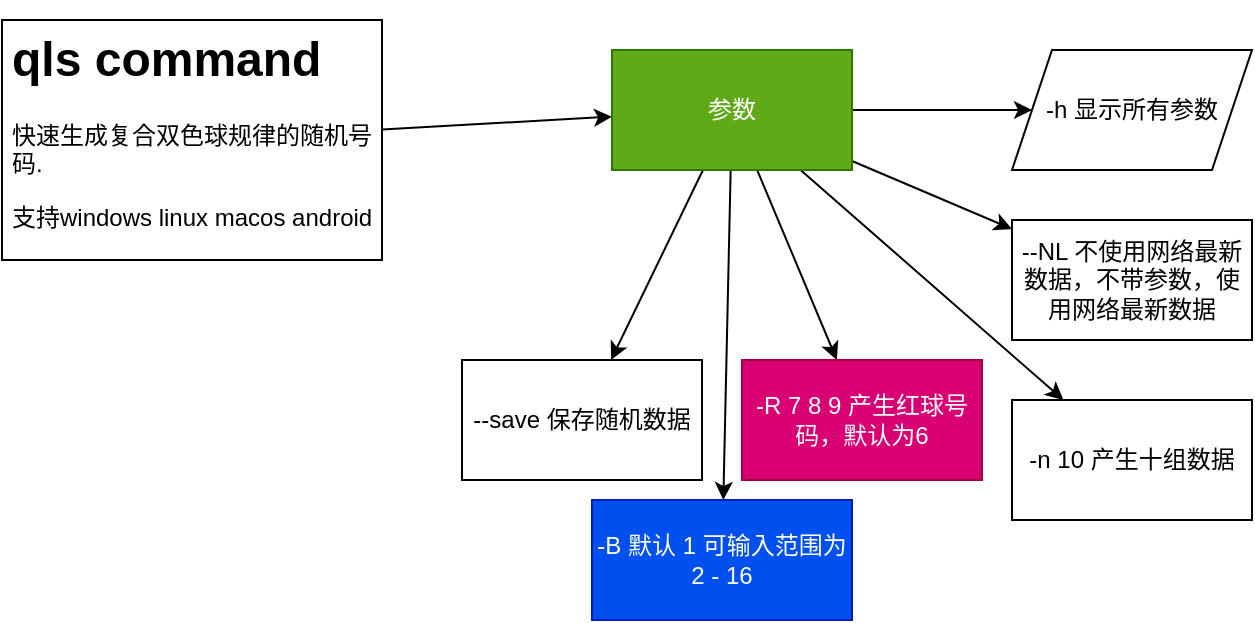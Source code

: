 <mxfile>
    <diagram id="qqdpAUSUiQbnmEQOyiDV" name="main">
        <mxGraphModel dx="598" dy="282" grid="1" gridSize="10" guides="1" tooltips="1" connect="1" arrows="1" fold="1" page="1" pageScale="1" pageWidth="827" pageHeight="1169" math="0" shadow="0">
            <root>
                <mxCell id="0"/>
                <mxCell id="1" parent="0"/>
                <mxCell id="4" value="" style="edgeStyle=none;html=1;" parent="1" source="2" target="3" edge="1">
                    <mxGeometry relative="1" as="geometry"/>
                </mxCell>
                <mxCell id="2" value="&lt;h1&gt;qls command&lt;/h1&gt;&lt;p&gt;快速生成复合双色球规律的随机号码.&amp;nbsp;&lt;/p&gt;&lt;p&gt;支持windows linux macos android&lt;/p&gt;" style="text;html=1;spacing=5;spacingTop=-20;whiteSpace=wrap;overflow=hidden;rounded=0;strokeColor=default;" parent="1" vertex="1">
                    <mxGeometry x="10" y="10" width="190" height="120" as="geometry"/>
                </mxCell>
                <mxCell id="6" value="" style="edgeStyle=none;html=1;" parent="1" source="3" target="5" edge="1">
                    <mxGeometry relative="1" as="geometry"/>
                </mxCell>
                <mxCell id="10" value="" style="edgeStyle=none;html=1;" parent="1" source="3" target="9" edge="1">
                    <mxGeometry relative="1" as="geometry"/>
                </mxCell>
                <mxCell id="12" value="" style="edgeStyle=none;html=1;" parent="1" source="3" target="11" edge="1">
                    <mxGeometry relative="1" as="geometry"/>
                </mxCell>
                <mxCell id="14" value="" style="edgeStyle=none;html=1;" parent="1" source="3" target="13" edge="1">
                    <mxGeometry relative="1" as="geometry"/>
                </mxCell>
                <mxCell id="16" value="" style="edgeStyle=none;html=1;" parent="1" source="3" target="15" edge="1">
                    <mxGeometry relative="1" as="geometry"/>
                </mxCell>
                <mxCell id="18" value="" style="edgeStyle=none;html=1;" parent="1" source="3" target="17" edge="1">
                    <mxGeometry relative="1" as="geometry"/>
                </mxCell>
                <mxCell id="3" value="参数" style="whiteSpace=wrap;html=1;fillColor=#60a917;fontColor=#ffffff;strokeColor=#2D7600;" parent="1" vertex="1">
                    <mxGeometry x="315" y="25" width="120" height="60" as="geometry"/>
                </mxCell>
                <mxCell id="5" value="-h 显示所有参数" style="shape=parallelogram;perimeter=parallelogramPerimeter;whiteSpace=wrap;html=1;fixedSize=1;" parent="1" vertex="1">
                    <mxGeometry x="515" y="25" width="120" height="60" as="geometry"/>
                </mxCell>
                <mxCell id="9" value="--NL 不使用网络最新数据，不带参数，使用网络最新数据" style="whiteSpace=wrap;html=1;" parent="1" vertex="1">
                    <mxGeometry x="515" y="110" width="120" height="60" as="geometry"/>
                </mxCell>
                <mxCell id="11" value="-n 10 产生十组数据" style="whiteSpace=wrap;html=1;" parent="1" vertex="1">
                    <mxGeometry x="515" y="200" width="120" height="60" as="geometry"/>
                </mxCell>
                <mxCell id="13" value="-R 7 8 9 产生红球号码，默认为6" style="whiteSpace=wrap;html=1;fillColor=#d80073;fontColor=#ffffff;strokeColor=#A50040;" parent="1" vertex="1">
                    <mxGeometry x="380" y="180" width="120" height="60" as="geometry"/>
                </mxCell>
                <mxCell id="15" value="-B 默认 1 可输入范围为 2 - 16" style="whiteSpace=wrap;html=1;fillColor=#0050ef;fontColor=#ffffff;strokeColor=#001DBC;" parent="1" vertex="1">
                    <mxGeometry x="305" y="250" width="130" height="60" as="geometry"/>
                </mxCell>
                <mxCell id="17" value="--save 保存随机数据" style="whiteSpace=wrap;html=1;" parent="1" vertex="1">
                    <mxGeometry x="240" y="180" width="120" height="60" as="geometry"/>
                </mxCell>
            </root>
        </mxGraphModel>
    </diagram>
</mxfile>